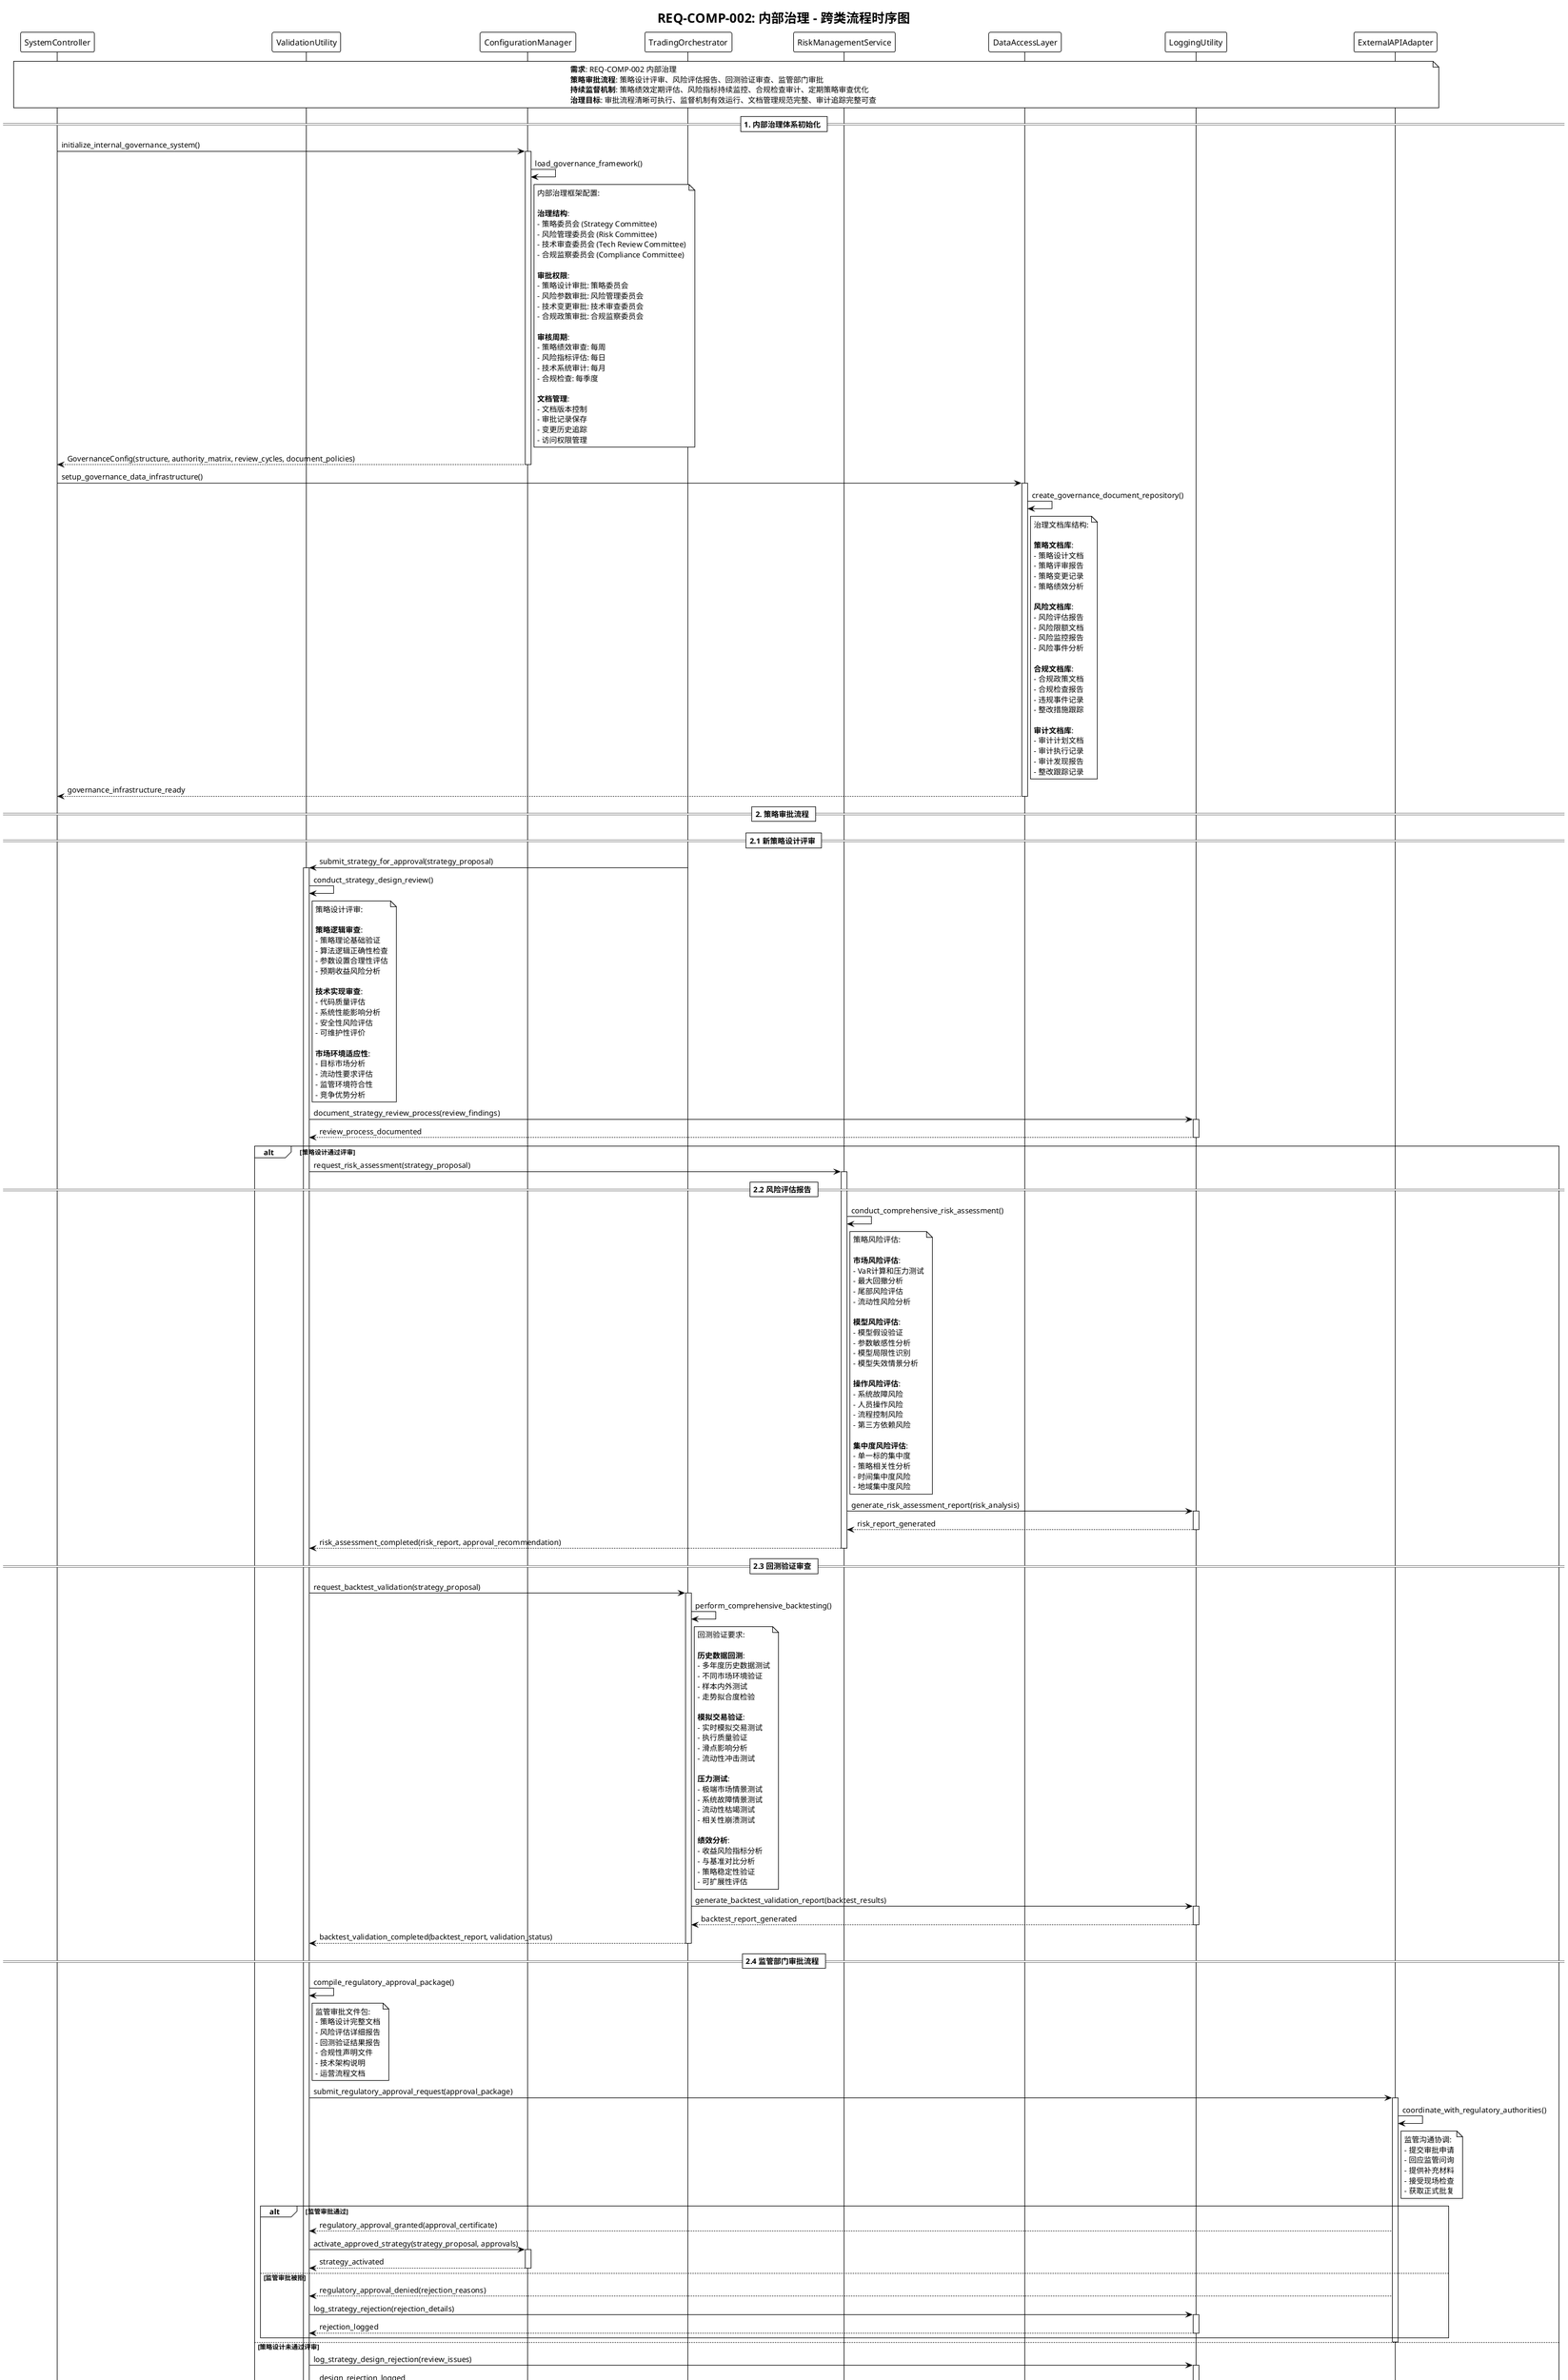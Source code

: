 @startuml REQ-COMP-002 内部治理流程时序图
!theme plain

title REQ-COMP-002: 内部治理 - 跨类流程时序图

participant "SystemController" as SC
participant "ValidationUtility" as VU
participant "ConfigurationManager" as CM
participant "TradingOrchestrator" as TO
participant "RiskManagementService" as RMS
participant "DataAccessLayer" as DAL
participant "LoggingUtility" as LU
participant "ExternalAPIAdapter" as EAA

note over SC, EAA
  **需求**: REQ-COMP-002 内部治理
  **策略审批流程**: 策略设计评审、风险评估报告、回测验证审查、监管部门审批
  **持续监督机制**: 策略绩效定期评估、风险指标持续监控、合规检查审计、定期策略审查优化
  **治理目标**: 审批流程清晰可执行、监督机制有效运行、文档管理规范完整、审计追踪完整可查
end note

== 1. 内部治理体系初始化 ==

SC -> CM: initialize_internal_governance_system()
activate CM

CM -> CM: load_governance_framework()
note right CM
  内部治理框架配置:
  
  **治理结构**:
  - 策略委员会 (Strategy Committee)
  - 风险管理委员会 (Risk Committee)  
  - 技术审查委员会 (Tech Review Committee)
  - 合规监察委员会 (Compliance Committee)
  
  **审批权限**:
  - 策略设计审批: 策略委员会
  - 风险参数审批: 风险管理委员会
  - 技术变更审批: 技术审查委员会
  - 合规政策审批: 合规监察委员会
  
  **审核周期**:
  - 策略绩效审查: 每周
  - 风险指标评估: 每日
  - 技术系统审计: 每月
  - 合规检查: 每季度
  
  **文档管理**:
  - 文档版本控制
  - 审批记录保存
  - 变更历史追踪
  - 访问权限管理
end note

CM --> SC: GovernanceConfig(structure, authority_matrix, review_cycles, document_policies)
deactivate CM

SC -> DAL: setup_governance_data_infrastructure()
activate DAL

DAL -> DAL: create_governance_document_repository()
note right DAL
  治理文档库结构:
  
  **策略文档库**:
  - 策略设计文档
  - 策略评审报告
  - 策略变更记录
  - 策略绩效分析
  
  **风险文档库**:
  - 风险评估报告
  - 风险限额文档
  - 风险监控报告
  - 风险事件分析
  
  **合规文档库**:
  - 合规政策文档
  - 合规检查报告
  - 违规事件记录
  - 整改措施跟踪
  
  **审计文档库**:
  - 审计计划文档
  - 审计执行记录
  - 审计发现报告
  - 整改跟踪记录
end note

DAL --> SC: governance_infrastructure_ready
deactivate DAL

== 2. 策略审批流程 ==

== 2.1 新策略设计评审 ==

TO -> VU: submit_strategy_for_approval(strategy_proposal)
activate VU

VU -> VU: conduct_strategy_design_review()
note right VU
  策略设计评审:
  
  **策略逻辑审查**:
  - 策略理论基础验证
  - 算法逻辑正确性检查
  - 参数设置合理性评估
  - 预期收益风险分析
  
  **技术实现审查**:
  - 代码质量评估
  - 系统性能影响分析
  - 安全性风险评估
  - 可维护性评价
  
  **市场环境适应性**:
  - 目标市场分析
  - 流动性要求评估
  - 监管环境符合性
  - 竞争优势分析
end note

VU -> LU: document_strategy_review_process(review_findings)
activate LU
LU --> VU: review_process_documented
deactivate LU

alt 策略设计通过评审
    VU -> RMS: request_risk_assessment(strategy_proposal)
    activate RMS
    
    == 2.2 风险评估报告 ==
    
    RMS -> RMS: conduct_comprehensive_risk_assessment()
    note right RMS
      策略风险评估:
      
      **市场风险评估**:
      - VaR计算和压力测试
      - 最大回撤分析
      - 尾部风险评估
      - 流动性风险分析
      
      **模型风险评估**:
      - 模型假设验证
      - 参数敏感性分析
      - 模型局限性识别
      - 模型失效情景分析
      
      **操作风险评估**:
      - 系统故障风险
      - 人员操作风险
      - 流程控制风险
      - 第三方依赖风险
      
      **集中度风险评估**:
      - 单一标的集中度
      - 策略相关性分析
      - 时间集中度风险
      - 地域集中度风险
    end note
    
    RMS -> LU: generate_risk_assessment_report(risk_analysis)
    activate LU
    LU --> RMS: risk_report_generated
    deactivate LU
    
    RMS --> VU: risk_assessment_completed(risk_report, approval_recommendation)
    deactivate RMS
    
    == 2.3 回测验证审查 ==
    
    VU -> TO: request_backtest_validation(strategy_proposal)
    activate TO
    
    TO -> TO: perform_comprehensive_backtesting()
    note right TO
      回测验证要求:
      
      **历史数据回测**:
      - 多年度历史数据测试
      - 不同市场环境验证
      - 样本内外测试
      - 走势拟合度检验
      
      **模拟交易验证**:
      - 实时模拟交易测试
      - 执行质量验证
      - 滑点影响分析
      - 流动性冲击测试
      
      **压力测试**:
      - 极端市场情景测试
      - 系统故障情景测试
      - 流动性枯竭测试
      - 相关性崩溃测试
      
      **绩效分析**:
      - 收益风险指标分析
      - 与基准对比分析
      - 策略稳定性验证
      - 可扩展性评估
    end note
    
    TO -> LU: generate_backtest_validation_report(backtest_results)
    activate LU
    LU --> TO: backtest_report_generated
    deactivate LU
    
    TO --> VU: backtest_validation_completed(backtest_report, validation_status)
    deactivate TO
    
    == 2.4 监管部门审批流程 ==
    
    VU -> VU: compile_regulatory_approval_package()
    note right VU
      监管审批文件包:
      - 策略设计完整文档
      - 风险评估详细报告
      - 回测验证结果报告
      - 合规性声明文件
      - 技术架构说明
      - 运营流程文档
    end note
    
    VU -> EAA: submit_regulatory_approval_request(approval_package)
    activate EAA
    
    EAA -> EAA: coordinate_with_regulatory_authorities()
    note right EAA
      监管沟通协调:
      - 提交审批申请
      - 回应监管问询
      - 提供补充材料
      - 接受现场检查
      - 获取正式批复
    end note
    
    alt 监管审批通过
        EAA --> VU: regulatory_approval_granted(approval_certificate)
        
        VU -> CM: activate_approved_strategy(strategy_proposal, approvals)
        activate CM
        CM --> VU: strategy_activated
        deactivate CM
        
    else 监管审批被拒
        EAA --> VU: regulatory_approval_denied(rejection_reasons)
        
        VU -> LU: log_strategy_rejection(rejection_details)
        activate LU
        LU --> VU: rejection_logged
        deactivate LU
    end
    deactivate EAA

else 策略设计未通过评审
    VU -> LU: log_strategy_design_rejection(review_issues)
    activate LU
    LU --> VU: design_rejection_logged
    deactivate LU
end

VU --> TO: strategy_approval_process_completed(final_status, approval_documents)
deactivate VU

== 3. 持续监督机制 ==

== 3.1 策略绩效定期评估 ==

loop 每周策略绩效评估
    SC -> TO: conduct_weekly_strategy_performance_review()
    activate TO
    
    TO -> DAL: collect_strategy_performance_data(week_period)
    activate DAL
    DAL --> TO: performance_metrics(returns, risks, execution_quality)
    deactivate DAL
    
    TO -> TO: analyze_strategy_effectiveness()
    note right TO
      策略绩效分析:
      
      **收益分析**:
      - 绝对收益表现
      - 风险调整收益
      - 与基准对比
      - 收益稳定性分析
      
      **风险分析**:
      - 实际vs预期风险
      - 风险指标变化趋势
      - 异常风险事件分析
      - 风险预算使用情况
      
      **执行分析**:
      - 交易执行质量
      - 滑点成本分析
      - 流动性影响评估
      - 系统性能表现
      
      **策略稳健性**:
      - 不同市场环境表现
      - 参数敏感性分析
      - 模型漂移检测
      - 策略衰减评估
    end note
    
    TO -> VU: evaluate_strategy_compliance_with_targets(performance_analysis)
    activate VU
    
    VU -> VU: assess_performance_against_targets()
    note right VU
      目标符合性评估:
      - 收益目标达成情况
      - 风险控制有效性
      - 策略指标偏离度
      - 改进措施建议
    end note
    
    alt 策略表现符合预期
        VU -> LU: log_satisfactory_performance(performance_summary)
        activate LU
        LU --> VU: performance_logged
        deactivate LU
        
    else 策略表现偏离预期
        VU -> VU: trigger_strategy_review_process()
        note right VU
          策略审查触发:
          - 深度原因分析
          - 策略调整建议
          - 风险缓解措施
          - 监管部门通报
        end note
        
        VU -> LU: log_performance_deviation(deviation_analysis, action_plan)
        activate LU
        LU --> VU: deviation_logged
        deactivate LU
    end
    
    VU --> TO: weekly_review_completed(review_results, recommendations)
    deactivate VU
    
    TO --> SC: strategy_performance_review_completed
    deactivate TO
end

== 3.2 风险指标持续监控 ==

loop 每日风险监控
    SC -> RMS: conduct_daily_risk_monitoring()
    activate RMS
    
    RMS -> DAL: collect_current_risk_metrics()
    activate DAL
    DAL --> RMS: risk_indicators(var, exposure, concentrations)
    deactivate DAL
    
    RMS -> RMS: evaluate_risk_indicator_trends()
    note right RMS
      风险监控分析:
      
      **风险水平评估**:
      - 当前风险vs限额
      - 风险变化趋势
      - 风险集中度分析
      - 极端情景影响
      
      **早期预警信号**:
      - 风险指标异常
      - 相关性变化
      - 流动性恶化
      - 模型失效征象
      
      **风险预算管理**:
      - 风险预算使用率
      - 风险分配效率
      - 风险收益优化
      - 动态风险调整
    end note
    
    RMS -> VU: validate_risk_governance_compliance(risk_analysis)
    activate VU
    
    VU -> VU: check_risk_management_effectiveness()
    note right VU
      风险治理检查:
      - 风险政策执行情况
      - 风险限额遵守情况
      - 风险报告及时性
      - 风险决策记录完整性
    end note
    
    VU --> RMS: risk_governance_assessment(compliance_status, issues)
    deactivate VU
    
    RMS --> SC: daily_risk_monitoring_completed(risk_status, alerts)
    deactivate RMS
end

== 3.3 合规检查和审计 ==

loop 每季度合规审计
    SC -> VU: conduct_quarterly_compliance_audit()
    activate VU
    
    VU -> DAL: collect_compliance_audit_evidence(quarter_period)
    activate DAL
    DAL --> VU: audit_evidence(records, documents, logs)
    deactivate DAL
    
    VU -> VU: perform_comprehensive_compliance_review()
    note right VU
      合规审计内容:
      
      **交易合规审计**:
      - 交易记录完整性
      - 交易授权合规性
      - 交易限额遵守情况
      - 交易报告及时性
      
      **风险管理合规**:
      - 风险管理政策执行
      - 风险计量模型验证
      - 风险报告准确性
      - 风险决策记录
      
      **运营合规审计**:
      - 操作流程合规性
      - 系统控制有效性
      - 数据质量管理
      - 应急预案执行
      
      **监管合规审计**:
      - 监管要求符合性
      - 监管报告质量
      - 监管沟通记录
      - 违规事件处理
    end note
    
    VU -> LU: generate_compliance_audit_report(audit_findings)
    activate LU
    
    LU -> LU: document_audit_findings_and_recommendations()
    note right LU
      审计报告内容:
      - 审计范围和方法
      - 主要发现和问题
      - 风险等级评估
      - 改进建议措施
      - 整改时间计划
      - 责任人员分工
    end note
    
    LU --> VU: audit_report_generated
    deactivate LU
    
    VU -> VU: track_remediation_actions()
    note right VU
      整改跟踪:
      - 整改措施制定
      - 整改进度监控
      - 整改效果验证
      - 持续改进机制
    end note
    
    VU --> SC: quarterly_compliance_audit_completed(audit_report, action_plan)
    deactivate VU
end

== 4. 定期策略审查和优化 ==

loop 年度策略全面审查
    SC -> TO: conduct_annual_strategy_comprehensive_review()
    activate TO
    
    TO -> DAL: collect_annual_strategy_data()
    activate DAL
    DAL --> TO: comprehensive_strategy_metrics
    deactivate DAL
    
    TO -> TO: perform_strategy_lifecycle_analysis()
    note right TO
      策略全生命周期分析:
      
      **策略演进分析**:
      - 策略表现历史回顾
      - 策略参数演变轨迹
      - 市场环境变化影响
      - 策略适应性评估
      
      **竞争优势分析**:
      - 策略独特性评估
      - 市场竞争态势分析
      - 技术优势可持续性
      - 策略护城河评估
      
      **未来发展规划**:
      - 策略改进方向
      - 技术升级计划
      - 市场扩展机会
      - 风险管理优化
    end note
    
    TO -> VU: evaluate_strategy_governance_effectiveness(strategy_analysis)
    activate VU
    
    VU -> VU: assess_governance_framework_adequacy()
    note right VU
      治理框架评估:
      - 审批流程有效性
      - 监督机制充分性
      - 文档管理完整性
      - 决策质量评估
      - 改进建议制定
    end note
    
    VU -> LU: update_governance_policies_and_procedures(assessment_results)
    activate LU
    
    LU -> LU: revise_governance_documentation()
    note right LU
      治理文档更新:
      - 政策制度修订
      - 流程优化改进
      - 职责权限调整
      - 监控指标优化
      - 培训材料更新
    end note
    
    LU --> VU: governance_documentation_updated
    deactivate LU
    
    VU --> TO: annual_strategy_review_completed(review_report, governance_updates)
    deactivate VU
    
    TO --> SC: comprehensive_strategy_review_completed
    deactivate TO
end

== 5. 文档管理和版本控制 ==

SC -> CM: maintain_governance_document_lifecycle()
activate CM

CM -> CM: implement_document_version_control()
note right CM
  文档版本控制:
  
  **版本管理策略**:
  - 语义化版本编号
  - 变更历史完整记录
  - 审批流程集成
  - 自动化版本标签
  
  **访问权限控制**:
  - 基于角色的访问控制
  - 文档安全分类
  - 审计日志记录
  - 定期权限审查
  
  **文档生命周期**:
  - 创建审批流程
  - 定期审查更新
  - 归档策略管理
  - 废弃文档处理
end note

CM -> DAL: archive_historical_governance_documents()
activate DAL
DAL --> CM: documents_archived_with_metadata
deactivate DAL

CM --> SC: document_management_system_maintained
deactivate CM

note over SC, EAA
  **验收标准**:
  ✓ 审批流程清晰可执行
  ✓ 监督机制有效运行
  ✓ 文档管理规范完整
  ✓ 审计追踪完整可查
end note

@enduml
